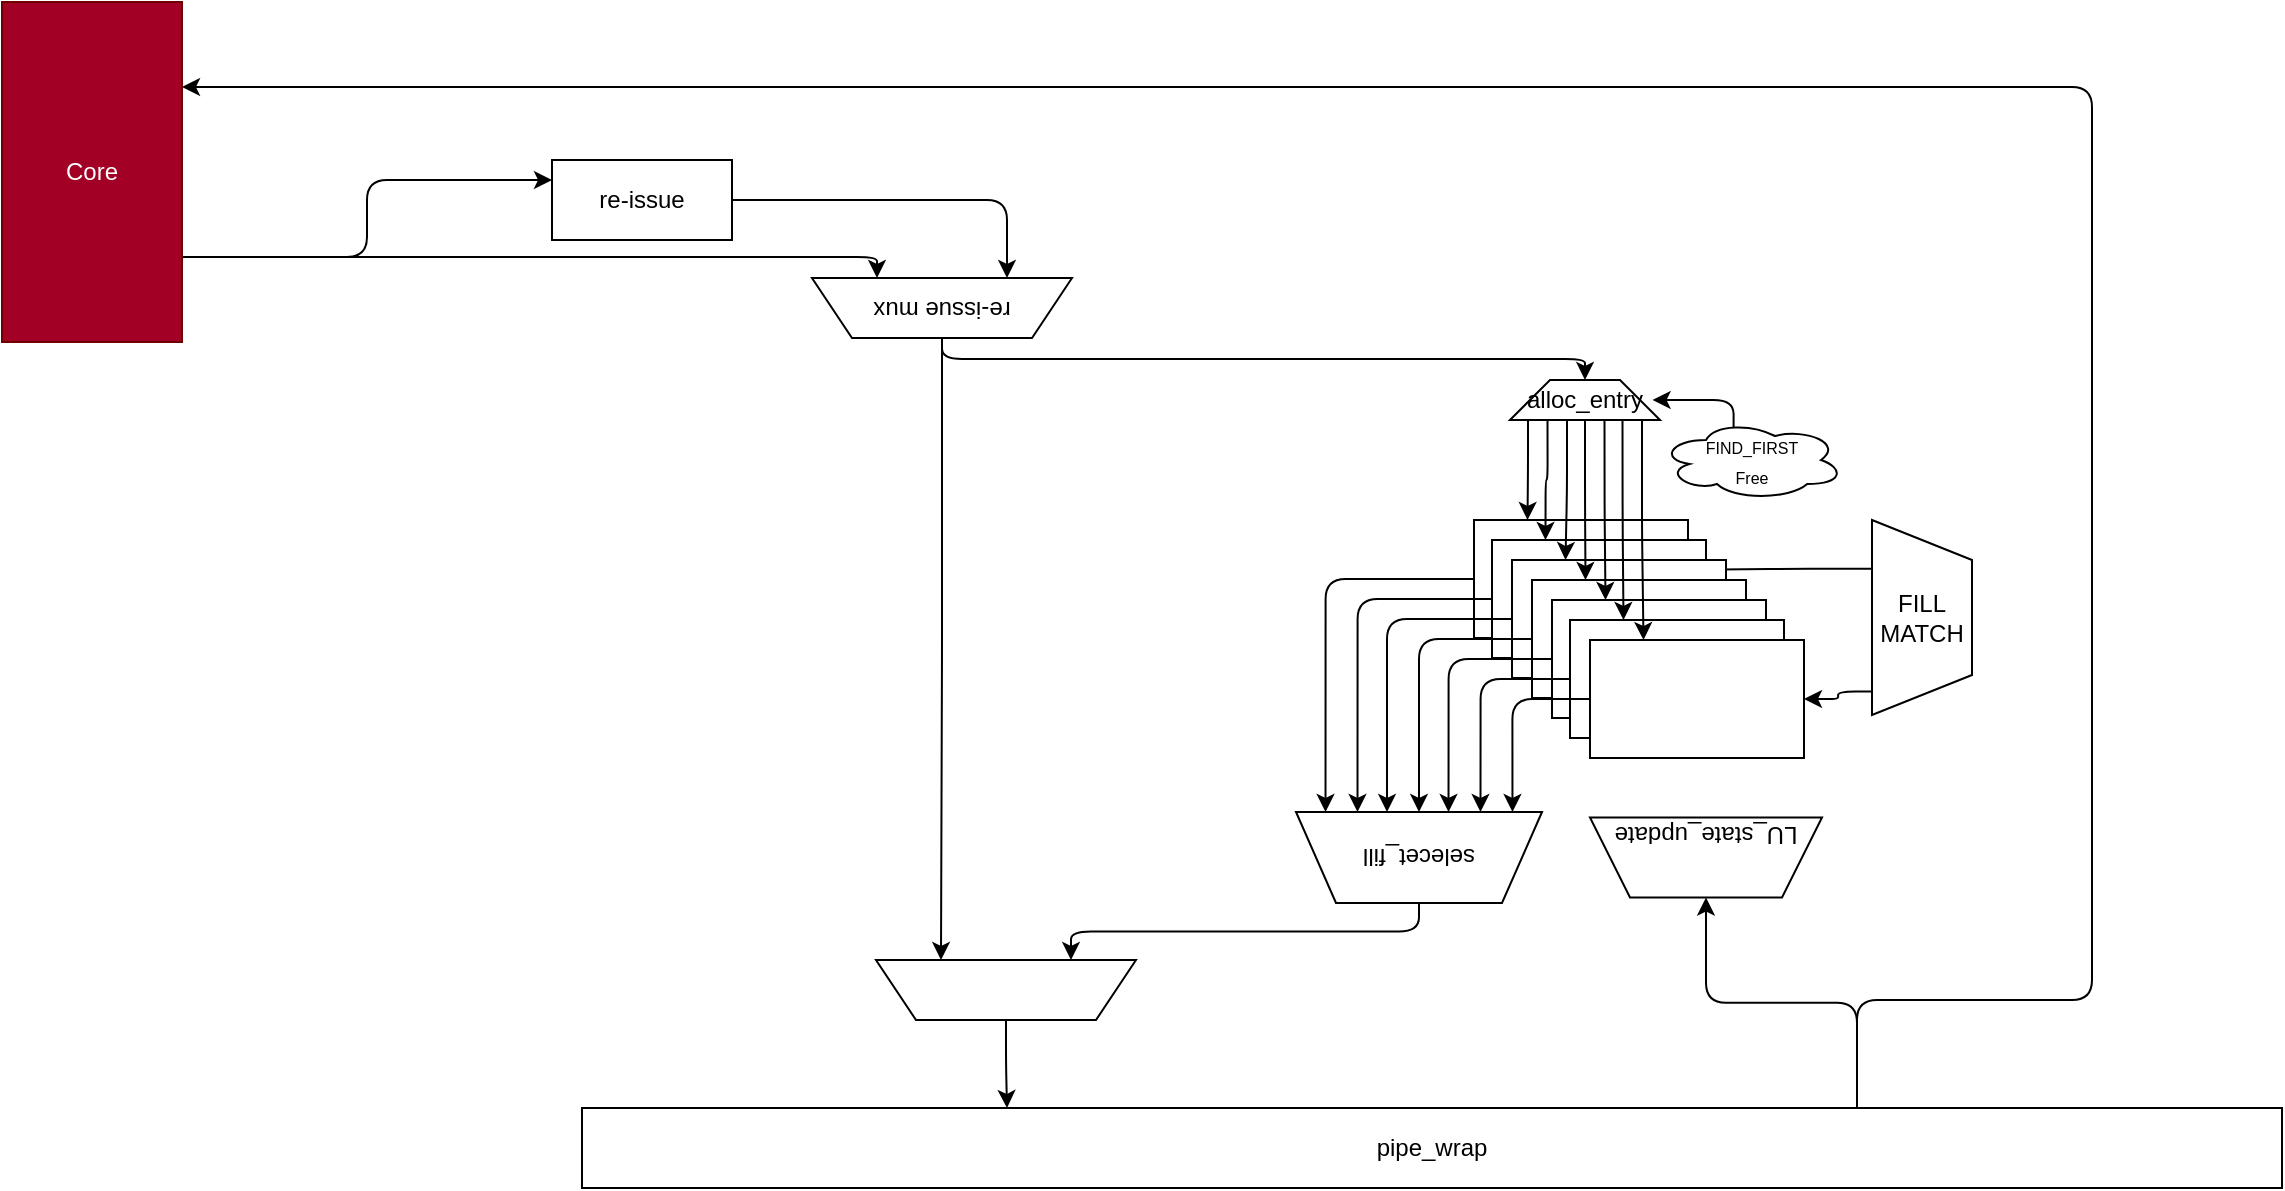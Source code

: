 <mxfile>
    <diagram id="Kbkckm6aRAk5_doEy37T" name="tq">
        <mxGraphModel dx="1638" dy="372" grid="1" gridSize="10" guides="1" tooltips="1" connect="1" arrows="1" fold="1" page="1" pageScale="1" pageWidth="850" pageHeight="1100" math="0" shadow="0">
            <root>
                <mxCell id="0"/>
                <mxCell id="1" parent="0"/>
                <mxCell id="xGoYDT_pu2_UHd9pQnfm-51" style="edgeStyle=orthogonalEdgeStyle;html=1;exitX=0;exitY=0.5;exitDx=0;exitDy=0;entryX=0.88;entryY=1;entryDx=0;entryDy=0;entryPerimeter=0;" parent="1" source="xGoYDT_pu2_UHd9pQnfm-1" target="xGoYDT_pu2_UHd9pQnfm-49" edge="1">
                    <mxGeometry relative="1" as="geometry"/>
                </mxCell>
                <mxCell id="xGoYDT_pu2_UHd9pQnfm-1" value="" style="rounded=0;whiteSpace=wrap;html=1;" parent="1" vertex="1">
                    <mxGeometry x="221" y="300" width="107" height="59" as="geometry"/>
                </mxCell>
                <mxCell id="xGoYDT_pu2_UHd9pQnfm-20" style="edgeStyle=orthogonalEdgeStyle;html=1;exitX=1;exitY=0.5;exitDx=0;exitDy=0;entryX=0.25;entryY=1;entryDx=0;entryDy=0;" parent="1" source="xGoYDT_pu2_UHd9pQnfm-7" target="xGoYDT_pu2_UHd9pQnfm-8" edge="1">
                    <mxGeometry relative="1" as="geometry"/>
                </mxCell>
                <mxCell id="xGoYDT_pu2_UHd9pQnfm-7" value="re-issue" style="rounded=0;whiteSpace=wrap;html=1;" parent="1" vertex="1">
                    <mxGeometry x="-240" y="120" width="90" height="40" as="geometry"/>
                </mxCell>
                <mxCell id="xGoYDT_pu2_UHd9pQnfm-12" style="edgeStyle=orthogonalEdgeStyle;html=1;exitX=0.5;exitY=0;exitDx=0;exitDy=0;entryX=0.5;entryY=0;entryDx=0;entryDy=0;entryPerimeter=0;" parent="1" source="xGoYDT_pu2_UHd9pQnfm-8" target="xGoYDT_pu2_UHd9pQnfm-25" edge="1">
                    <mxGeometry relative="1" as="geometry"/>
                </mxCell>
                <mxCell id="xGoYDT_pu2_UHd9pQnfm-48" style="edgeStyle=orthogonalEdgeStyle;html=1;exitX=0.5;exitY=0;exitDx=0;exitDy=0;entryX=0.75;entryY=1;entryDx=0;entryDy=0;" parent="1" source="xGoYDT_pu2_UHd9pQnfm-8" target="xGoYDT_pu2_UHd9pQnfm-47" edge="1">
                    <mxGeometry relative="1" as="geometry"/>
                </mxCell>
                <mxCell id="xGoYDT_pu2_UHd9pQnfm-8" value="re-issue mux" style="shape=trapezoid;perimeter=trapezoidPerimeter;whiteSpace=wrap;html=1;fixedSize=1;rotation=-180;direction=east;verticalAlign=top;horizontal=1;" parent="1" vertex="1">
                    <mxGeometry x="-110" y="179" width="130" height="30" as="geometry"/>
                </mxCell>
                <mxCell id="xGoYDT_pu2_UHd9pQnfm-42" style="edgeStyle=orthogonalEdgeStyle;html=1;exitX=0.75;exitY=0;exitDx=0;exitDy=0;entryX=0.5;entryY=0;entryDx=0;entryDy=0;entryPerimeter=0;" parent="1" source="xGoYDT_pu2_UHd9pQnfm-14" target="xGoYDT_pu2_UHd9pQnfm-41" edge="1">
                    <mxGeometry relative="1" as="geometry">
                        <mxPoint x="380.5" y="674" as="sourcePoint"/>
                    </mxGeometry>
                </mxCell>
                <mxCell id="xGoYDT_pu2_UHd9pQnfm-43" style="edgeStyle=orthogonalEdgeStyle;html=1;exitX=0.75;exitY=0;exitDx=0;exitDy=0;entryX=1;entryY=0.25;entryDx=0;entryDy=0;" parent="1" source="xGoYDT_pu2_UHd9pQnfm-14" target="xGoYDT_pu2_UHd9pQnfm-16" edge="1">
                    <mxGeometry relative="1" as="geometry">
                        <mxPoint x="-370" y="40" as="targetPoint"/>
                        <Array as="points">
                            <mxPoint x="413" y="540"/>
                            <mxPoint x="530" y="540"/>
                            <mxPoint x="530" y="84"/>
                        </Array>
                    </mxGeometry>
                </mxCell>
                <mxCell id="xGoYDT_pu2_UHd9pQnfm-14" value="pipe_wrap" style="rounded=0;whiteSpace=wrap;html=1;" parent="1" vertex="1">
                    <mxGeometry x="-225" y="594" width="850" height="40" as="geometry"/>
                </mxCell>
                <mxCell id="xGoYDT_pu2_UHd9pQnfm-18" style="edgeStyle=orthogonalEdgeStyle;html=1;entryX=0;entryY=0.25;entryDx=0;entryDy=0;exitX=1;exitY=0.75;exitDx=0;exitDy=0;" parent="1" source="xGoYDT_pu2_UHd9pQnfm-16" target="xGoYDT_pu2_UHd9pQnfm-7" edge="1">
                    <mxGeometry relative="1" as="geometry">
                        <mxPoint x="-332" y="260" as="sourcePoint"/>
                    </mxGeometry>
                </mxCell>
                <mxCell id="xGoYDT_pu2_UHd9pQnfm-45" style="edgeStyle=orthogonalEdgeStyle;html=1;exitX=1;exitY=0.75;exitDx=0;exitDy=0;entryX=0.75;entryY=1;entryDx=0;entryDy=0;" parent="1" source="xGoYDT_pu2_UHd9pQnfm-16" target="xGoYDT_pu2_UHd9pQnfm-8" edge="1">
                    <mxGeometry relative="1" as="geometry"/>
                </mxCell>
                <mxCell id="xGoYDT_pu2_UHd9pQnfm-16" value="Core" style="rounded=0;whiteSpace=wrap;html=1;fillColor=#a20025;fontColor=#ffffff;strokeColor=#6F0000;" parent="1" vertex="1">
                    <mxGeometry x="-515" y="41" width="90" height="170" as="geometry"/>
                </mxCell>
                <mxCell id="xGoYDT_pu2_UHd9pQnfm-66" style="edgeStyle=orthogonalEdgeStyle;html=1;exitX=0.12;exitY=1;exitDx=0;exitDy=0;exitPerimeter=0;entryX=0.25;entryY=0;entryDx=0;entryDy=0;" parent="1" source="xGoYDT_pu2_UHd9pQnfm-25" target="xGoYDT_pu2_UHd9pQnfm-1" edge="1">
                    <mxGeometry relative="1" as="geometry"/>
                </mxCell>
                <mxCell id="xGoYDT_pu2_UHd9pQnfm-67" style="edgeStyle=orthogonalEdgeStyle;html=1;exitX=0.25;exitY=1;exitDx=0;exitDy=0;exitPerimeter=0;entryX=0.25;entryY=0;entryDx=0;entryDy=0;" parent="1" source="xGoYDT_pu2_UHd9pQnfm-25" target="xGoYDT_pu2_UHd9pQnfm-52" edge="1">
                    <mxGeometry relative="1" as="geometry"/>
                </mxCell>
                <mxCell id="xGoYDT_pu2_UHd9pQnfm-69" style="edgeStyle=orthogonalEdgeStyle;html=1;exitX=0.25;exitY=0;exitDx=0;exitDy=0;entryX=0.25;entryY=0;entryDx=0;entryDy=0;" parent="1" source="xGoYDT_pu2_UHd9pQnfm-54" target="xGoYDT_pu2_UHd9pQnfm-53" edge="1">
                    <mxGeometry relative="1" as="geometry"/>
                </mxCell>
                <mxCell id="xGoYDT_pu2_UHd9pQnfm-25" value="alloc_entry" style="shape=trapezoid;perimeter=trapezoidPerimeter;whiteSpace=wrap;html=1;fixedSize=1;points=[[0,1,0,0,0],[0.03,0.73,0,0,0],[0.05,0.5,0,0,0],[0.07,0.28,0,0,0],[0.09,0.08,0,0,0],[0.12,1,0,0,0],[0.25,0,0,0,0],[0.25,1,0,0,0],[0.38,1,0,0,0],[0.5,0,0,0,0],[0.5,1,0,0,0],[0.63,1,0,0,0],[0.75,0,0,0,0],[0.75,1,0,0,0],[0.88,1,0,0,0],[0.91,0.08,0,0,0],[0.93,0.28,0,0,0],[0.95,0.5,0,0,0],[0.97,0.73,0,0,0],[1,1,0,0,0]];rotation=0;" parent="1" vertex="1">
                    <mxGeometry x="239" y="230" width="75" height="20" as="geometry"/>
                </mxCell>
                <mxCell id="xGoYDT_pu2_UHd9pQnfm-41" value="LU_state_update" style="shape=trapezoid;perimeter=trapezoidPerimeter;whiteSpace=wrap;html=1;fixedSize=1;points=[[0,1,0,0,0],[0.03,0.73,0,0,0],[0.05,0.5,0,0,0],[0.07,0.28,0,0,0],[0.09,0.08,0,0,0],[0.12,1,0,0,0],[0.25,0,0,0,0],[0.25,1,0,0,0],[0.38,1,0,0,0],[0.5,0,0,0,0],[0.5,1,0,0,0],[0.63,1,0,0,0],[0.75,0,0,0,0],[0.75,1,0,0,0],[0.88,1,0,0,0],[0.91,0.08,0,0,0],[0.93,0.28,0,0,0],[0.95,0.5,0,0,0],[0.97,0.73,0,0,0],[1,1,0,0,0]];rotation=-180;horizontal=1;textDirection=ltr;verticalAlign=bottom;" parent="1" vertex="1">
                    <mxGeometry x="279" y="448.75" width="116" height="40" as="geometry"/>
                </mxCell>
                <mxCell id="xGoYDT_pu2_UHd9pQnfm-79" style="edgeStyle=orthogonalEdgeStyle;html=1;exitX=0.88;exitY=1;exitDx=0;exitDy=0;exitPerimeter=0;fontSize=8;" parent="1" source="xGoYDT_pu2_UHd9pQnfm-46" target="xGoYDT_pu2_UHd9pQnfm-57" edge="1">
                    <mxGeometry relative="1" as="geometry"/>
                </mxCell>
                <mxCell id="xGoYDT_pu2_UHd9pQnfm-80" style="edgeStyle=orthogonalEdgeStyle;html=1;exitX=0.25;exitY=1;exitDx=0;exitDy=0;exitPerimeter=0;entryX=1;entryY=0.25;entryDx=0;entryDy=0;fontSize=8;" parent="1" source="xGoYDT_pu2_UHd9pQnfm-46" target="xGoYDT_pu2_UHd9pQnfm-52" edge="1">
                    <mxGeometry relative="1" as="geometry"/>
                </mxCell>
                <mxCell id="xGoYDT_pu2_UHd9pQnfm-46" value="FILL&lt;br&gt;MATCH" style="shape=trapezoid;perimeter=trapezoidPerimeter;whiteSpace=wrap;html=1;fixedSize=1;points=[[0,1,0,0,0],[0.03,0.73,0,0,0],[0.05,0.5,0,0,0],[0.07,0.28,0,0,0],[0.09,0.08,0,0,0],[0.12,1,0,0,0],[0.25,0,0,0,0],[0.25,1,0,0,0],[0.38,1,0,0,0],[0.5,0,0,0,0],[0.5,1,0,0,0],[0.63,1,0,0,0],[0.75,0,0,0,0],[0.75,1,0,0,0],[0.88,1,0,0,0],[0.91,0.08,0,0,0],[0.93,0.28,0,0,0],[0.95,0.5,0,0,0],[0.97,0.73,0,0,0],[1,1,0,0,0]];rotation=90;horizontal=0;" parent="1" vertex="1">
                    <mxGeometry x="396.25" y="323.75" width="97.5" height="50" as="geometry"/>
                </mxCell>
                <mxCell id="xGoYDT_pu2_UHd9pQnfm-81" style="edgeStyle=orthogonalEdgeStyle;html=1;exitX=0.5;exitY=0;exitDx=0;exitDy=0;entryX=0.25;entryY=0;entryDx=0;entryDy=0;fontSize=8;" parent="1" source="xGoYDT_pu2_UHd9pQnfm-47" target="xGoYDT_pu2_UHd9pQnfm-14" edge="1">
                    <mxGeometry relative="1" as="geometry"/>
                </mxCell>
                <mxCell id="xGoYDT_pu2_UHd9pQnfm-47" value="" style="shape=trapezoid;perimeter=trapezoidPerimeter;whiteSpace=wrap;html=1;fixedSize=1;rotation=-180;direction=east;" parent="1" vertex="1">
                    <mxGeometry x="-78" y="520" width="130" height="30" as="geometry"/>
                </mxCell>
                <mxCell id="xGoYDT_pu2_UHd9pQnfm-50" style="edgeStyle=orthogonalEdgeStyle;html=1;exitX=0.5;exitY=0;exitDx=0;exitDy=0;exitPerimeter=0;entryX=0.25;entryY=1;entryDx=0;entryDy=0;" parent="1" source="xGoYDT_pu2_UHd9pQnfm-49" target="xGoYDT_pu2_UHd9pQnfm-47" edge="1">
                    <mxGeometry relative="1" as="geometry"/>
                </mxCell>
                <mxCell id="xGoYDT_pu2_UHd9pQnfm-49" value="selecet_fill" style="shape=trapezoid;perimeter=trapezoidPerimeter;whiteSpace=wrap;html=1;fixedSize=1;points=[[0,1,0,0,0],[0.03,0.73,0,0,0],[0.05,0.5,0,0,0],[0.07,0.28,0,0,0],[0.09,0.08,0,0,0],[0.12,1,0,0,0],[0.25,0,0,0,0],[0.25,1,0,0,0],[0.38,1,0,0,0],[0.5,0,0,0,0],[0.5,1,0,0,0],[0.63,1,0,0,0],[0.75,0,0,0,0],[0.75,1,0,0,0],[0.88,1,0,0,0],[0.91,0.08,0,0,0],[0.93,0.28,0,0,0],[0.95,0.5,0,0,0],[0.97,0.73,0,0,0],[1,1,0,0,0]];rotation=-180;" parent="1" vertex="1">
                    <mxGeometry x="132" y="446" width="123" height="45.5" as="geometry"/>
                </mxCell>
                <mxCell id="xGoYDT_pu2_UHd9pQnfm-59" style="edgeStyle=orthogonalEdgeStyle;html=1;exitX=0;exitY=0.5;exitDx=0;exitDy=0;entryX=0.75;entryY=1;entryDx=0;entryDy=0;entryPerimeter=0;" parent="1" source="xGoYDT_pu2_UHd9pQnfm-52" target="xGoYDT_pu2_UHd9pQnfm-49" edge="1">
                    <mxGeometry relative="1" as="geometry"/>
                </mxCell>
                <mxCell id="xGoYDT_pu2_UHd9pQnfm-52" value="" style="rounded=0;whiteSpace=wrap;html=1;" parent="1" vertex="1">
                    <mxGeometry x="230" y="310" width="107" height="59" as="geometry"/>
                </mxCell>
                <mxCell id="xGoYDT_pu2_UHd9pQnfm-60" style="edgeStyle=orthogonalEdgeStyle;html=1;exitX=0;exitY=0.5;exitDx=0;exitDy=0;entryX=0.63;entryY=1;entryDx=0;entryDy=0;entryPerimeter=0;" parent="1" source="xGoYDT_pu2_UHd9pQnfm-53" target="xGoYDT_pu2_UHd9pQnfm-49" edge="1">
                    <mxGeometry relative="1" as="geometry"/>
                </mxCell>
                <mxCell id="xGoYDT_pu2_UHd9pQnfm-53" value="" style="rounded=0;whiteSpace=wrap;html=1;" parent="1" vertex="1">
                    <mxGeometry x="240" y="320" width="107" height="59" as="geometry"/>
                </mxCell>
                <mxCell id="xGoYDT_pu2_UHd9pQnfm-61" style="edgeStyle=orthogonalEdgeStyle;html=1;exitX=0;exitY=0.5;exitDx=0;exitDy=0;entryX=0.5;entryY=1;entryDx=0;entryDy=0;entryPerimeter=0;" parent="1" source="xGoYDT_pu2_UHd9pQnfm-54" target="xGoYDT_pu2_UHd9pQnfm-49" edge="1">
                    <mxGeometry relative="1" as="geometry"/>
                </mxCell>
                <mxCell id="xGoYDT_pu2_UHd9pQnfm-54" value="" style="rounded=0;whiteSpace=wrap;html=1;" parent="1" vertex="1">
                    <mxGeometry x="250" y="330" width="107" height="59" as="geometry"/>
                </mxCell>
                <mxCell id="xGoYDT_pu2_UHd9pQnfm-62" style="edgeStyle=orthogonalEdgeStyle;html=1;exitX=0;exitY=0.5;exitDx=0;exitDy=0;entryX=0.38;entryY=1;entryDx=0;entryDy=0;entryPerimeter=0;" parent="1" source="xGoYDT_pu2_UHd9pQnfm-55" target="xGoYDT_pu2_UHd9pQnfm-49" edge="1">
                    <mxGeometry relative="1" as="geometry"/>
                </mxCell>
                <mxCell id="xGoYDT_pu2_UHd9pQnfm-55" value="" style="rounded=0;whiteSpace=wrap;html=1;" parent="1" vertex="1">
                    <mxGeometry x="260" y="340" width="107" height="59" as="geometry"/>
                </mxCell>
                <mxCell id="xGoYDT_pu2_UHd9pQnfm-63" style="edgeStyle=orthogonalEdgeStyle;html=1;exitX=0;exitY=0.5;exitDx=0;exitDy=0;entryX=0.25;entryY=1;entryDx=0;entryDy=0;entryPerimeter=0;" parent="1" source="xGoYDT_pu2_UHd9pQnfm-56" target="xGoYDT_pu2_UHd9pQnfm-49" edge="1">
                    <mxGeometry relative="1" as="geometry"/>
                </mxCell>
                <mxCell id="xGoYDT_pu2_UHd9pQnfm-56" value="" style="rounded=0;whiteSpace=wrap;html=1;" parent="1" vertex="1">
                    <mxGeometry x="269" y="350" width="107" height="59" as="geometry"/>
                </mxCell>
                <mxCell id="xGoYDT_pu2_UHd9pQnfm-64" style="edgeStyle=orthogonalEdgeStyle;html=1;exitX=0;exitY=0.5;exitDx=0;exitDy=0;entryX=0.12;entryY=1;entryDx=0;entryDy=0;entryPerimeter=0;" parent="1" source="xGoYDT_pu2_UHd9pQnfm-57" target="xGoYDT_pu2_UHd9pQnfm-49" edge="1">
                    <mxGeometry relative="1" as="geometry"/>
                </mxCell>
                <mxCell id="xGoYDT_pu2_UHd9pQnfm-57" value="" style="rounded=0;whiteSpace=wrap;html=1;" parent="1" vertex="1">
                    <mxGeometry x="279" y="360" width="107" height="59" as="geometry"/>
                </mxCell>
                <mxCell id="xGoYDT_pu2_UHd9pQnfm-68" style="edgeStyle=orthogonalEdgeStyle;html=1;exitX=0.38;exitY=1;exitDx=0;exitDy=0;exitPerimeter=0;entryX=0.25;entryY=0;entryDx=0;entryDy=0;" parent="1" source="xGoYDT_pu2_UHd9pQnfm-25" target="xGoYDT_pu2_UHd9pQnfm-53" edge="1">
                    <mxGeometry relative="1" as="geometry"/>
                </mxCell>
                <mxCell id="xGoYDT_pu2_UHd9pQnfm-70" style="edgeStyle=orthogonalEdgeStyle;html=1;exitX=0.5;exitY=1;exitDx=0;exitDy=0;exitPerimeter=0;entryX=0.25;entryY=0;entryDx=0;entryDy=0;" parent="1" source="xGoYDT_pu2_UHd9pQnfm-25" target="xGoYDT_pu2_UHd9pQnfm-54" edge="1">
                    <mxGeometry relative="1" as="geometry">
                        <mxPoint x="320" y="280" as="targetPoint"/>
                    </mxGeometry>
                </mxCell>
                <mxCell id="xGoYDT_pu2_UHd9pQnfm-71" style="edgeStyle=orthogonalEdgeStyle;html=1;exitX=0.63;exitY=1;exitDx=0;exitDy=0;exitPerimeter=0;entryX=0.25;entryY=0;entryDx=0;entryDy=0;" parent="1" source="xGoYDT_pu2_UHd9pQnfm-25" target="xGoYDT_pu2_UHd9pQnfm-55" edge="1">
                    <mxGeometry relative="1" as="geometry"/>
                </mxCell>
                <mxCell id="xGoYDT_pu2_UHd9pQnfm-72" style="edgeStyle=orthogonalEdgeStyle;html=1;exitX=0.75;exitY=1;exitDx=0;exitDy=0;exitPerimeter=0;entryX=0.25;entryY=0;entryDx=0;entryDy=0;" parent="1" source="xGoYDT_pu2_UHd9pQnfm-25" target="xGoYDT_pu2_UHd9pQnfm-56" edge="1">
                    <mxGeometry relative="1" as="geometry"/>
                </mxCell>
                <mxCell id="xGoYDT_pu2_UHd9pQnfm-73" style="edgeStyle=orthogonalEdgeStyle;html=1;exitX=0.88;exitY=1;exitDx=0;exitDy=0;exitPerimeter=0;entryX=0.25;entryY=0;entryDx=0;entryDy=0;" parent="1" source="xGoYDT_pu2_UHd9pQnfm-25" target="xGoYDT_pu2_UHd9pQnfm-57" edge="1">
                    <mxGeometry relative="1" as="geometry"/>
                </mxCell>
                <mxCell id="xGoYDT_pu2_UHd9pQnfm-77" style="edgeStyle=orthogonalEdgeStyle;html=1;exitX=0.4;exitY=0.1;exitDx=0;exitDy=0;exitPerimeter=0;entryX=0.95;entryY=0.5;entryDx=0;entryDy=0;entryPerimeter=0;fontSize=8;" parent="1" source="xGoYDT_pu2_UHd9pQnfm-75" target="xGoYDT_pu2_UHd9pQnfm-25" edge="1">
                    <mxGeometry relative="1" as="geometry"/>
                </mxCell>
                <mxCell id="xGoYDT_pu2_UHd9pQnfm-75" value="&lt;font style=&quot;font-size: 8px;&quot;&gt;FIND_FIRST&lt;br&gt;Free&lt;/font&gt;" style="ellipse;shape=cloud;whiteSpace=wrap;html=1;" parent="1" vertex="1">
                    <mxGeometry x="314" y="250" width="92" height="40" as="geometry"/>
                </mxCell>
            </root>
        </mxGraphModel>
    </diagram>
    <diagram id="IHiNHNxCexlWUtnC_lKz" name="tq_entry_fsm">
        <mxGraphModel dx="712" dy="744" grid="1" gridSize="10" guides="1" tooltips="1" connect="1" arrows="1" fold="1" page="1" pageScale="1" pageWidth="850" pageHeight="1100" math="0" shadow="0">
            <root>
                <mxCell id="0"/>
                <mxCell id="1" parent="0"/>
                <mxCell id="3" value="S_IDLE" style="ellipse;whiteSpace=wrap;html=1;aspect=fixed;" parent="1" vertex="1">
                    <mxGeometry x="40" y="40" width="140" height="140" as="geometry"/>
                </mxCell>
                <mxCell id="24" style="edgeStyle=none;html=1;exitX=0.96;exitY=0.29;exitDx=0;exitDy=0;exitPerimeter=0;entryX=0;entryY=1;entryDx=0;entryDy=0;" parent="1" source="4" target="7" edge="1">
                    <mxGeometry relative="1" as="geometry"/>
                </mxCell>
                <mxCell id="4" value="S_LU_CORE" style="ellipse;whiteSpace=wrap;html=1;aspect=fixed;points=[[0,0.5,0,0,0],[0.15,0.15,0,0,0],[0.15,0.85,0,0,0],[0.5,0,0,0,0],[0.5,1,0,0,0],[0.85,0.15,0,0,0],[0.85,0.85,0,0,0],[0.96,0.29,0,0,0],[1,0.5,0,0,0]];" parent="1" vertex="1">
                    <mxGeometry x="40" y="530" width="140" height="140" as="geometry"/>
                </mxCell>
                <mxCell id="23" style="edgeStyle=none;html=1;exitX=0;exitY=0;exitDx=0;exitDy=0;entryX=1;entryY=1;entryDx=0;entryDy=0;" parent="1" source="5" target="7" edge="1">
                    <mxGeometry relative="1" as="geometry"/>
                </mxCell>
                <mxCell id="5" value="S_MB_WAIT_FILL" style="ellipse;whiteSpace=wrap;html=1;aspect=fixed;" parent="1" vertex="1">
                    <mxGeometry x="670" y="530" width="140" height="140" as="geometry"/>
                </mxCell>
                <mxCell id="22" style="edgeStyle=none;html=1;exitX=0;exitY=1;exitDx=0;exitDy=0;entryX=1;entryY=0;entryDx=0;entryDy=0;" parent="1" source="6" target="7" edge="1">
                    <mxGeometry relative="1" as="geometry"/>
                </mxCell>
                <mxCell id="6" value="S_MB_FILL_READY" style="ellipse;whiteSpace=wrap;html=1;aspect=fixed;" parent="1" vertex="1">
                    <mxGeometry x="670" y="40" width="140" height="140" as="geometry"/>
                </mxCell>
                <mxCell id="7" value="S_ERROR" style="ellipse;whiteSpace=wrap;html=1;aspect=fixed;" parent="1" vertex="1">
                    <mxGeometry x="350" y="290" width="100" height="100" as="geometry"/>
                </mxCell>
                <mxCell id="8" value="" style="endArrow=classic;html=1;entryX=1;entryY=1;entryDx=0;entryDy=0;exitX=1;exitY=0;exitDx=0;exitDy=0;" parent="1" source="4" target="3" edge="1">
                    <mxGeometry relative="1" as="geometry">
                        <mxPoint x="200" y="330" as="sourcePoint"/>
                        <mxPoint x="300" y="330" as="targetPoint"/>
                    </mxGeometry>
                </mxCell>
                <mxCell id="9" value="pipe_lu_rsp_q3.valid&lt;br&gt;pipe_lu_rsp_q3.lu_result == HIT" style="edgeLabel;resizable=0;html=1;align=center;verticalAlign=middle;" parent="8" connectable="0" vertex="1">
                    <mxGeometry relative="1" as="geometry">
                        <mxPoint y="35" as="offset"/>
                    </mxGeometry>
                </mxCell>
                <mxCell id="10" value="allocate entry" style="endArrow=classic;html=1;entryX=0;entryY=0;entryDx=0;entryDy=0;exitX=0;exitY=1;exitDx=0;exitDy=0;" parent="1" source="3" target="4" edge="1">
                    <mxGeometry x="-0.179" y="-1" relative="1" as="geometry">
                        <mxPoint x="199.497" y="390.503" as="sourcePoint"/>
                        <mxPoint x="199.497" y="159.497" as="targetPoint"/>
                        <mxPoint as="offset"/>
                    </mxGeometry>
                </mxCell>
                <mxCell id="12" value="" style="endArrow=classic;html=1;exitX=1;exitY=0.5;exitDx=0;exitDy=0;" parent="1" source="4" target="5" edge="1">
                    <mxGeometry relative="1" as="geometry">
                        <mxPoint x="370.003" y="469.997" as="sourcePoint"/>
                        <mxPoint x="370.003" y="701.003" as="targetPoint"/>
                    </mxGeometry>
                </mxCell>
                <mxCell id="13" value="Label" style="edgeLabel;resizable=0;html=1;align=center;verticalAlign=middle;" parent="12" connectable="0" vertex="1">
                    <mxGeometry relative="1" as="geometry"/>
                </mxCell>
                <mxCell id="14" value="" style="endArrow=classic;html=1;exitX=0.5;exitY=0;exitDx=0;exitDy=0;entryX=0.5;entryY=1;entryDx=0;entryDy=0;" parent="1" source="5" target="6" edge="1">
                    <mxGeometry relative="1" as="geometry">
                        <mxPoint x="220.0" y="440" as="sourcePoint"/>
                        <mxPoint x="435" y="440" as="targetPoint"/>
                    </mxGeometry>
                </mxCell>
                <mxCell id="15" value="Label" style="edgeLabel;resizable=0;html=1;align=center;verticalAlign=middle;" parent="14" connectable="0" vertex="1">
                    <mxGeometry relative="1" as="geometry"/>
                </mxCell>
                <mxCell id="16" value="" style="endArrow=classic;html=1;exitX=0;exitY=0.5;exitDx=0;exitDy=0;entryX=1;entryY=0.5;entryDx=0;entryDy=0;" parent="1" source="6" target="3" edge="1">
                    <mxGeometry relative="1" as="geometry">
                        <mxPoint x="505" y="370" as="sourcePoint"/>
                        <mxPoint x="260" y="160" as="targetPoint"/>
                    </mxGeometry>
                </mxCell>
                <mxCell id="17" value="Label" style="edgeLabel;resizable=0;html=1;align=center;verticalAlign=middle;" parent="16" connectable="0" vertex="1">
                    <mxGeometry relative="1" as="geometry"/>
                </mxCell>
                <mxCell id="21" style="edgeStyle=none;html=1;exitX=0;exitY=0;exitDx=0;exitDy=0;entryX=0.5;entryY=0;entryDx=0;entryDy=0;" parent="1" source="7" target="7" edge="1">
                    <mxGeometry relative="1" as="geometry">
                        <Array as="points">
                            <mxPoint x="360" y="260"/>
                        </Array>
                    </mxGeometry>
                </mxCell>
            </root>
        </mxGraphModel>
    </diagram>
    <diagram id="mtr4HigltmeyWXLGOGA0" name="cache_pipe">
        <mxGraphModel dx="791" dy="827" grid="1" gridSize="10" guides="1" tooltips="1" connect="1" arrows="1" fold="1" page="1" pageScale="1" pageWidth="850" pageHeight="1100" math="0" shadow="0">
            <root>
                <mxCell id="0"/>
                <mxCell id="1" parent="0"/>
                <mxCell id="SRmGR7wUElkMrILKvyFR-1" value="S_ERROR" style="ellipse;whiteSpace=wrap;html=1;aspect=fixed;" parent="1" vertex="1">
                    <mxGeometry x="350" y="290" width="100" height="100" as="geometry"/>
                </mxCell>
            </root>
        </mxGraphModel>
    </diagram>
    <diagram id="j4BluA9O74fQhhc2wqrI" name="cache_top">
        <mxGraphModel dx="712" dy="744" grid="1" gridSize="10" guides="1" tooltips="1" connect="1" arrows="1" fold="1" page="1" pageScale="1" pageWidth="850" pageHeight="1100" math="0" shadow="0">
            <root>
                <mxCell id="0"/>
                <mxCell id="1" parent="0"/>
                <mxCell id="tFoDuuPRXHbltFmk4fSh-1" value="S_ERROR" style="ellipse;whiteSpace=wrap;html=1;aspect=fixed;" vertex="1" parent="1">
                    <mxGeometry x="350" y="290" width="100" height="100" as="geometry"/>
                </mxCell>
            </root>
        </mxGraphModel>
    </diagram>
    <diagram id="ytg6Jv_y_27ToopRQ-Ty" name="tag_data_array">
        <mxGraphModel dx="356" dy="372" grid="1" gridSize="10" guides="1" tooltips="1" connect="1" arrows="1" fold="1" page="1" pageScale="1" pageWidth="850" pageHeight="1100" math="0" shadow="0">
            <root>
                <mxCell id="0"/>
                <mxCell id="1" parent="0"/>
                <mxCell id="Qp_cr52eWOXg02Qrw7AA-1" value="S_ERROR" style="ellipse;whiteSpace=wrap;html=1;aspect=fixed;" vertex="1" parent="1">
                    <mxGeometry x="350" y="290" width="100" height="100" as="geometry"/>
                </mxCell>
            </root>
        </mxGraphModel>
    </diagram>
    <diagram id="DIABD8Z6ACox38gIuSGz" name="wave_valid_ready_backpressure">
        <mxGraphModel dx="1215" dy="506" grid="1" gridSize="10" guides="1" tooltips="1" connect="1" arrows="1" fold="1" page="1" pageScale="1" pageWidth="850" pageHeight="1100" background="#ffffff" math="0" shadow="0">
            <root>
                <mxCell id="0"/>
                <mxCell id="1" parent="0"/>
                <mxCell id="JdLC7FJoxUsie_s5hF5N-1" value="{&#10;  &quot;signal&quot;: [&#10;    {&quot;name&quot;: &quot;clk&quot;, &quot;wave&quot;: &quot;p...........&quot;},&#10;    {&quot;name&quot;: &quot;core2cache_req.valid&quot;, &quot;wave&quot;: &quot;0101.....0..&quot;},&#10;    {&quot;name&quot;: &quot;core2cache_req.opcode&quot;, &quot;wave&quot;: &quot;x3x4.....x..&quot;, &quot;data&quot;: [&quot;read&quot;, &quot;write&quot;, &quot;write&quot;, &quot;write&quot;, &quot;write&quot;, &quot;write&quot;]},&#10;    {&quot;name&quot;: &quot;core2cache_req.address&quot;, &quot;wave&quot;: &quot;x3x4.....x..&quot;, &quot;data&quot;: [&quot;0x05&quot;, &quot;0x08&quot;, &quot;0x08&quot;, &quot;0x08&quot;, &quot;0x08&quot;, &quot;0x08&quot;]},&#10;    {&quot;name&quot;: &quot;core2cache_req.data&quot;, &quot;wave&quot;: &quot;xxx4.....x..&quot;, &quot;data&quot;: [&quot;0xA8&quot;, &quot;0xA8&quot;, &quot;0xA8&quot;, &quot;0xA8&quot;, &quot;0xA8&quot;]},&#10;    {&quot;name&quot;: &quot;core2cache_req.reg_id&quot;, &quot;wave&quot;: &quot;x3xxxxxxx...&quot;},&#10;    {&quot;name&quot;: &quot;cache_ready&quot;, &quot;wave&quot;: &quot;1.0.....1...&quot;}&#10;  ]&#10;}" style="shadow=0;dashed=0;align=left;strokeWidth=1;labelBackgroundColor=#ffffff;noLabel=1;shape=mxgraph.wavedrom.abstract.timing;fillColor=#6a00ff;fontColor=#ffffff;strokeColor=#3700CC;" vertex="1" parent="1">
                    <mxGeometry x="10" y="180" width="840" height="270" as="geometry"/>
                </mxCell>
            </root>
        </mxGraphModel>
    </diagram>
</mxfile>